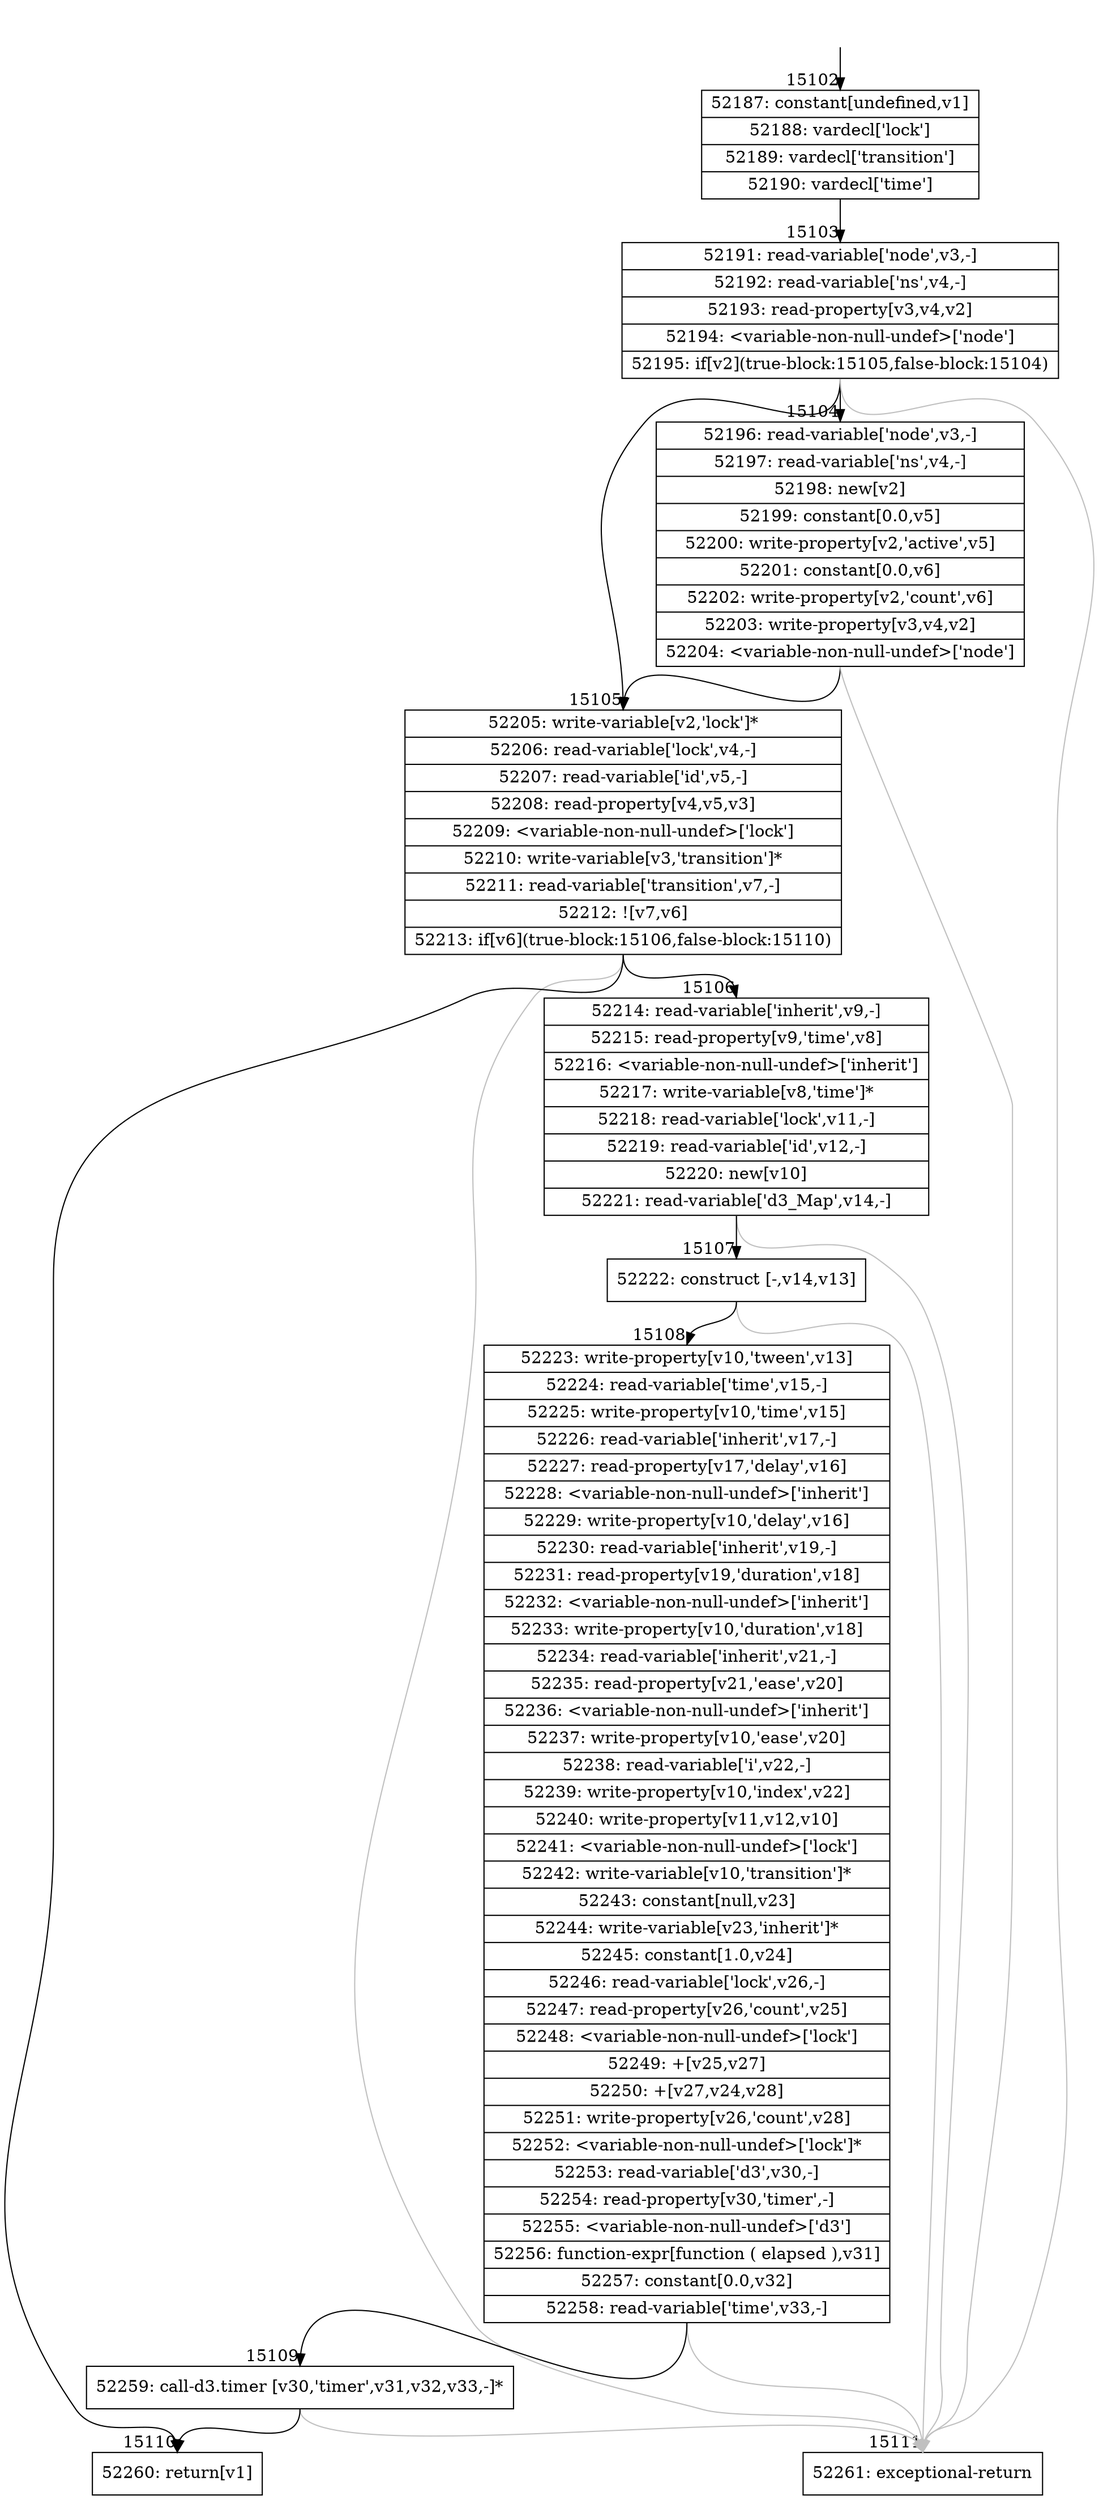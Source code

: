 digraph {
rankdir="TD"
BB_entry1405[shape=none,label=""];
BB_entry1405 -> BB15102 [tailport=s, headport=n, headlabel="    15102"]
BB15102 [shape=record label="{52187: constant[undefined,v1]|52188: vardecl['lock']|52189: vardecl['transition']|52190: vardecl['time']}" ] 
BB15102 -> BB15103 [tailport=s, headport=n, headlabel="      15103"]
BB15103 [shape=record label="{52191: read-variable['node',v3,-]|52192: read-variable['ns',v4,-]|52193: read-property[v3,v4,v2]|52194: \<variable-non-null-undef\>['node']|52195: if[v2](true-block:15105,false-block:15104)}" ] 
BB15103 -> BB15105 [tailport=s, headport=n, headlabel="      15105"]
BB15103 -> BB15104 [tailport=s, headport=n, headlabel="      15104"]
BB15103 -> BB15111 [tailport=s, headport=n, color=gray, headlabel="      15111"]
BB15104 [shape=record label="{52196: read-variable['node',v3,-]|52197: read-variable['ns',v4,-]|52198: new[v2]|52199: constant[0.0,v5]|52200: write-property[v2,'active',v5]|52201: constant[0.0,v6]|52202: write-property[v2,'count',v6]|52203: write-property[v3,v4,v2]|52204: \<variable-non-null-undef\>['node']}" ] 
BB15104 -> BB15105 [tailport=s, headport=n]
BB15104 -> BB15111 [tailport=s, headport=n, color=gray]
BB15105 [shape=record label="{52205: write-variable[v2,'lock']*|52206: read-variable['lock',v4,-]|52207: read-variable['id',v5,-]|52208: read-property[v4,v5,v3]|52209: \<variable-non-null-undef\>['lock']|52210: write-variable[v3,'transition']*|52211: read-variable['transition',v7,-]|52212: ![v7,v6]|52213: if[v6](true-block:15106,false-block:15110)}" ] 
BB15105 -> BB15106 [tailport=s, headport=n, headlabel="      15106"]
BB15105 -> BB15110 [tailport=s, headport=n, headlabel="      15110"]
BB15105 -> BB15111 [tailport=s, headport=n, color=gray]
BB15106 [shape=record label="{52214: read-variable['inherit',v9,-]|52215: read-property[v9,'time',v8]|52216: \<variable-non-null-undef\>['inherit']|52217: write-variable[v8,'time']*|52218: read-variable['lock',v11,-]|52219: read-variable['id',v12,-]|52220: new[v10]|52221: read-variable['d3_Map',v14,-]}" ] 
BB15106 -> BB15107 [tailport=s, headport=n, headlabel="      15107"]
BB15106 -> BB15111 [tailport=s, headport=n, color=gray]
BB15107 [shape=record label="{52222: construct [-,v14,v13]}" ] 
BB15107 -> BB15108 [tailport=s, headport=n, headlabel="      15108"]
BB15107 -> BB15111 [tailport=s, headport=n, color=gray]
BB15108 [shape=record label="{52223: write-property[v10,'tween',v13]|52224: read-variable['time',v15,-]|52225: write-property[v10,'time',v15]|52226: read-variable['inherit',v17,-]|52227: read-property[v17,'delay',v16]|52228: \<variable-non-null-undef\>['inherit']|52229: write-property[v10,'delay',v16]|52230: read-variable['inherit',v19,-]|52231: read-property[v19,'duration',v18]|52232: \<variable-non-null-undef\>['inherit']|52233: write-property[v10,'duration',v18]|52234: read-variable['inherit',v21,-]|52235: read-property[v21,'ease',v20]|52236: \<variable-non-null-undef\>['inherit']|52237: write-property[v10,'ease',v20]|52238: read-variable['i',v22,-]|52239: write-property[v10,'index',v22]|52240: write-property[v11,v12,v10]|52241: \<variable-non-null-undef\>['lock']|52242: write-variable[v10,'transition']*|52243: constant[null,v23]|52244: write-variable[v23,'inherit']*|52245: constant[1.0,v24]|52246: read-variable['lock',v26,-]|52247: read-property[v26,'count',v25]|52248: \<variable-non-null-undef\>['lock']|52249: +[v25,v27]|52250: +[v27,v24,v28]|52251: write-property[v26,'count',v28]|52252: \<variable-non-null-undef\>['lock']*|52253: read-variable['d3',v30,-]|52254: read-property[v30,'timer',-]|52255: \<variable-non-null-undef\>['d3']|52256: function-expr[function ( elapsed ),v31]|52257: constant[0.0,v32]|52258: read-variable['time',v33,-]}" ] 
BB15108 -> BB15109 [tailport=s, headport=n, headlabel="      15109"]
BB15108 -> BB15111 [tailport=s, headport=n, color=gray]
BB15109 [shape=record label="{52259: call-d3.timer [v30,'timer',v31,v32,v33,-]*}" ] 
BB15109 -> BB15110 [tailport=s, headport=n]
BB15109 -> BB15111 [tailport=s, headport=n, color=gray]
BB15110 [shape=record label="{52260: return[v1]}" ] 
BB15111 [shape=record label="{52261: exceptional-return}" ] 
//#$~ 8926
}
